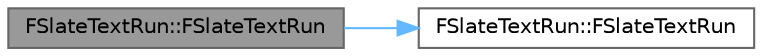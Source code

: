 digraph "FSlateTextRun::FSlateTextRun"
{
 // INTERACTIVE_SVG=YES
 // LATEX_PDF_SIZE
  bgcolor="transparent";
  edge [fontname=Helvetica,fontsize=10,labelfontname=Helvetica,labelfontsize=10];
  node [fontname=Helvetica,fontsize=10,shape=box,height=0.2,width=0.4];
  rankdir="LR";
  Node1 [id="Node000001",label="FSlateTextRun::FSlateTextRun",height=0.2,width=0.4,color="gray40", fillcolor="grey60", style="filled", fontcolor="black",tooltip=" "];
  Node1 -> Node2 [id="edge1_Node000001_Node000002",color="steelblue1",style="solid",tooltip=" "];
  Node2 [id="Node000002",label="FSlateTextRun::FSlateTextRun",height=0.2,width=0.4,color="grey40", fillcolor="white", style="filled",URL="$dc/d11/classFSlateTextRun.html#a95d0175e0904696c582fa84909b17c7e",tooltip=" "];
}
